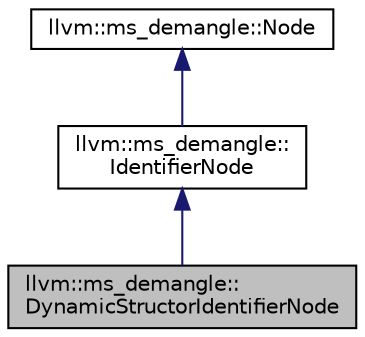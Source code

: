 digraph "llvm::ms_demangle::DynamicStructorIdentifierNode"
{
 // LATEX_PDF_SIZE
  bgcolor="transparent";
  edge [fontname="Helvetica",fontsize="10",labelfontname="Helvetica",labelfontsize="10"];
  node [fontname="Helvetica",fontsize="10",shape=record];
  Node1 [label="llvm::ms_demangle::\lDynamicStructorIdentifierNode",height=0.2,width=0.4,color="black", fillcolor="grey75", style="filled", fontcolor="black",tooltip=" "];
  Node2 -> Node1 [dir="back",color="midnightblue",fontsize="10",style="solid",fontname="Helvetica"];
  Node2 [label="llvm::ms_demangle::\lIdentifierNode",height=0.2,width=0.4,color="black",URL="$structllvm_1_1ms__demangle_1_1IdentifierNode.html",tooltip=" "];
  Node3 -> Node2 [dir="back",color="midnightblue",fontsize="10",style="solid",fontname="Helvetica"];
  Node3 [label="llvm::ms_demangle::Node",height=0.2,width=0.4,color="black",URL="$structllvm_1_1ms__demangle_1_1Node.html",tooltip=" "];
}
